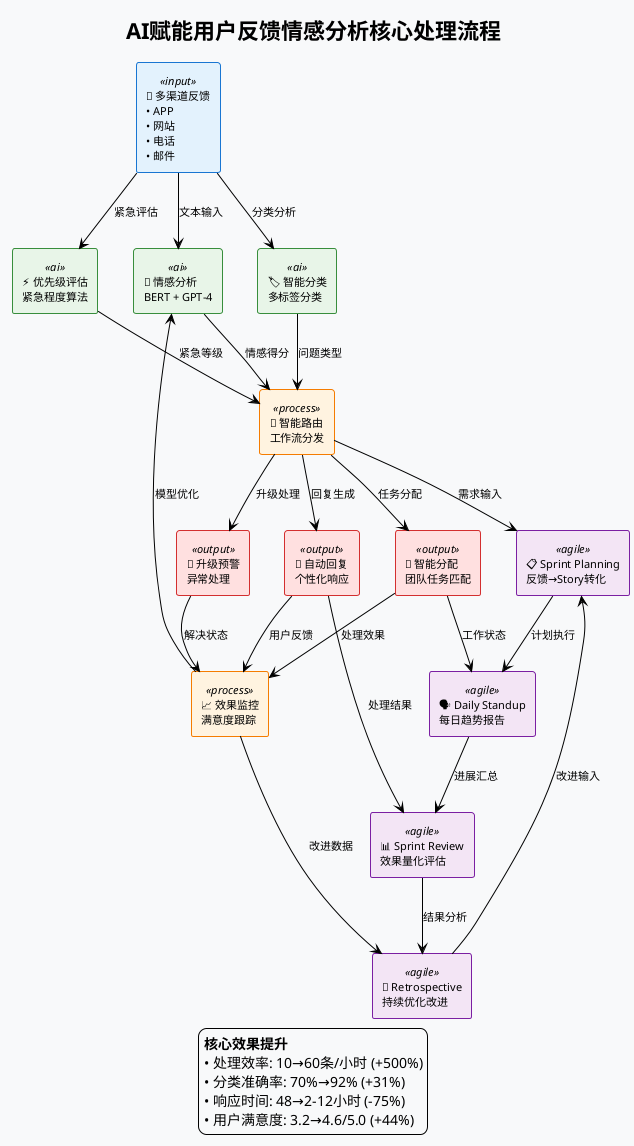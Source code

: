 @startuml AI赋能用户反馈处理核心流程
!theme plain
skinparam backgroundColor #F8F9FA
skinparam defaultFontSize 11
skinparam defaultFontName "Microsoft YaHei"

title AI赋能用户反馈情感分析核心处理流程

' 定义颜色
skinparam rectangle {
    BackgroundColor<<input>> #E3F2FD
    BorderColor<<input>> #1976D2
    BackgroundColor<<ai>> #E8F5E8
    BorderColor<<ai>> #388E3C
    BackgroundColor<<process>> #FFF3E0
    BorderColor<<process>> #F57C00
    BackgroundColor<<agile>> #F3E5F5
    BorderColor<<agile>> #7B1FA2
    BackgroundColor<<output>> #FFE0E0
    BorderColor<<output>> #D32F2F
}

' 输入层
rectangle "📱 多渠道反馈\n• APP\n• 网站\n• 电话\n• 邮件" as INPUT <<input>>

' AI处理核心
rectangle "🧠 情感分析\nBERT + GPT-4" as EMOTION <<ai>>
rectangle "🏷️ 智能分类\n多标签分类" as CLASSIFY <<ai>>
rectangle "⚡ 优先级评估\n紧急程度算法" as PRIORITY <<ai>>

' 智能路由
rectangle "🤖 智能路由\n工作流分发" as ROUTER <<process>>

' 敏捷工作流
rectangle "📋 Sprint Planning\n反馈→Story转化" as PLANNING <<agile>>
rectangle "🗣️ Daily Standup\n每日趋势报告" as STANDUP <<agile>>
rectangle "📊 Sprint Review\n效果量化评估" as REVIEW <<agile>>
rectangle "🔄 Retrospective\n持续优化改进" as RETRO <<agile>>

' 输出处理
rectangle "👥 智能分配\n团队任务匹配" as ASSIGN <<output>>
rectangle "💬 自动回复\n个性化响应" as REPLY <<output>>
rectangle "🚨 升级预警\n异常处理" as ESCALATION <<output>>

' 监控反馈
rectangle "📈 效果监控\n满意度跟踪" as MONITOR <<process>>

' 核心流程连接
INPUT --> EMOTION : 文本输入
INPUT --> CLASSIFY : 分类分析
INPUT --> PRIORITY : 紧急评估

EMOTION --> ROUTER : 情感得分
CLASSIFY --> ROUTER : 问题类型
PRIORITY --> ROUTER : 紧急等级

ROUTER --> ASSIGN : 任务分配
ROUTER --> REPLY : 回复生成
ROUTER --> ESCALATION : 升级处理

' 敏捷工作流集成
ROUTER --> PLANNING : 需求输入
ASSIGN --> STANDUP : 工作状态
REPLY --> REVIEW : 处理结果
MONITOR --> RETRO : 改进数据

' 反馈循环
ASSIGN --> MONITOR : 处理效果
REPLY --> MONITOR : 用户反馈
ESCALATION --> MONITOR : 解决状态
MONITOR --> EMOTION : 模型优化

' 敏捷事件间的关系
PLANNING --> STANDUP : 计划执行
STANDUP --> REVIEW : 进展汇总
REVIEW --> RETRO : 结果分析
RETRO --> PLANNING : 改进输入

' 关键指标展示
legend bottom
**核心效果提升**
• 处理效率: 10→60条/小时 (+500%)
• 分类准确率: 70%→92% (+31%)
• 响应时间: 48→2-12小时 (-75%)
• 用户满意度: 3.2→4.6/5.0 (+44%)
endlegend

@enduml
